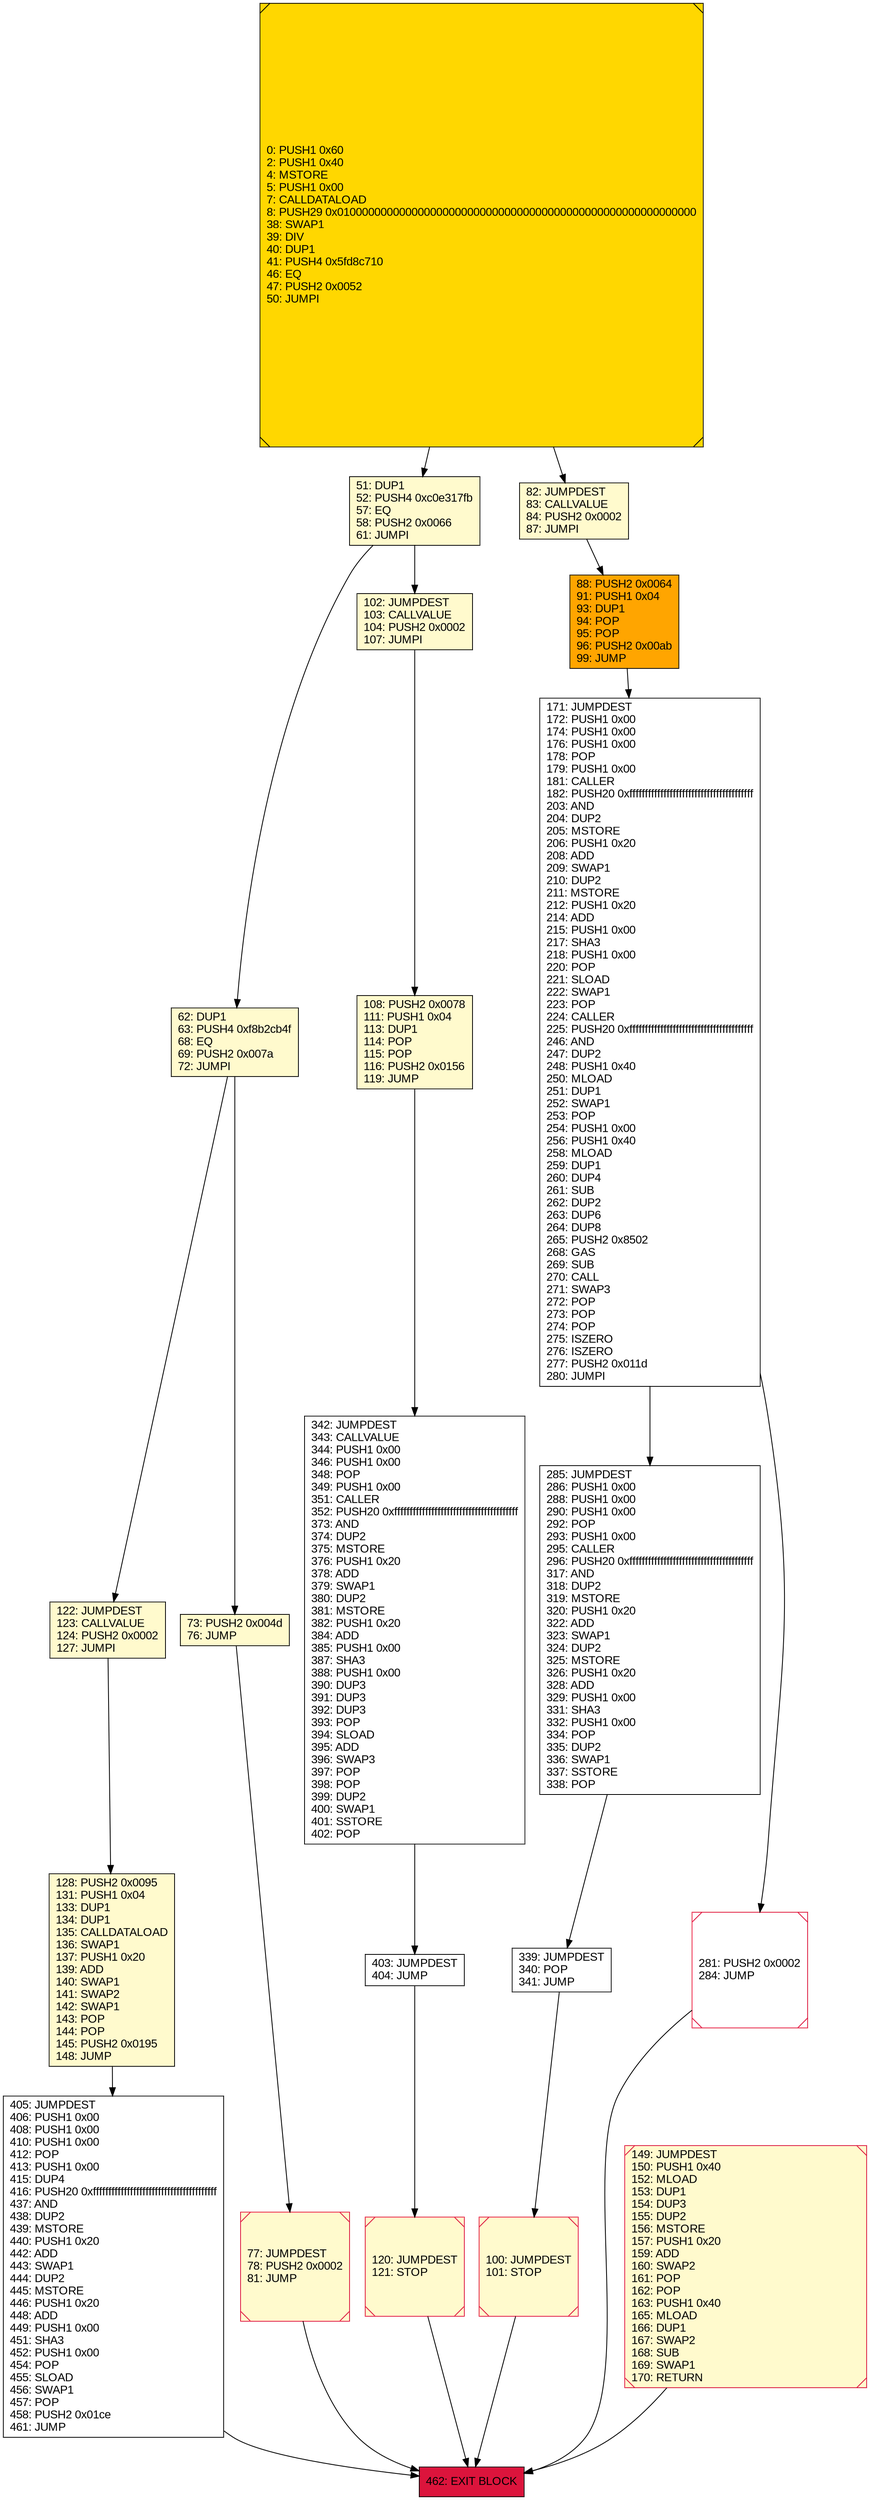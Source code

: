 digraph G {
bgcolor=transparent rankdir=UD;
node [shape=box style=filled color=black fillcolor=white fontname=arial fontcolor=black];
0 [label="0: PUSH1 0x60\l2: PUSH1 0x40\l4: MSTORE\l5: PUSH1 0x00\l7: CALLDATALOAD\l8: PUSH29 0x0100000000000000000000000000000000000000000000000000000000\l38: SWAP1\l39: DIV\l40: DUP1\l41: PUSH4 0x5fd8c710\l46: EQ\l47: PUSH2 0x0052\l50: JUMPI\l" fillcolor=lemonchiffon shape=Msquare fillcolor=gold ];
62 [label="62: DUP1\l63: PUSH4 0xf8b2cb4f\l68: EQ\l69: PUSH2 0x007a\l72: JUMPI\l" fillcolor=lemonchiffon ];
51 [label="51: DUP1\l52: PUSH4 0xc0e317fb\l57: EQ\l58: PUSH2 0x0066\l61: JUMPI\l" fillcolor=lemonchiffon ];
403 [label="403: JUMPDEST\l404: JUMP\l" ];
342 [label="342: JUMPDEST\l343: CALLVALUE\l344: PUSH1 0x00\l346: PUSH1 0x00\l348: POP\l349: PUSH1 0x00\l351: CALLER\l352: PUSH20 0xffffffffffffffffffffffffffffffffffffffff\l373: AND\l374: DUP2\l375: MSTORE\l376: PUSH1 0x20\l378: ADD\l379: SWAP1\l380: DUP2\l381: MSTORE\l382: PUSH1 0x20\l384: ADD\l385: PUSH1 0x00\l387: SHA3\l388: PUSH1 0x00\l390: DUP3\l391: DUP3\l392: DUP3\l393: POP\l394: SLOAD\l395: ADD\l396: SWAP3\l397: POP\l398: POP\l399: DUP2\l400: SWAP1\l401: SSTORE\l402: POP\l" ];
149 [label="149: JUMPDEST\l150: PUSH1 0x40\l152: MLOAD\l153: DUP1\l154: DUP3\l155: DUP2\l156: MSTORE\l157: PUSH1 0x20\l159: ADD\l160: SWAP2\l161: POP\l162: POP\l163: PUSH1 0x40\l165: MLOAD\l166: DUP1\l167: SWAP2\l168: SUB\l169: SWAP1\l170: RETURN\l" fillcolor=lemonchiffon shape=Msquare color=crimson ];
122 [label="122: JUMPDEST\l123: CALLVALUE\l124: PUSH2 0x0002\l127: JUMPI\l" fillcolor=lemonchiffon ];
285 [label="285: JUMPDEST\l286: PUSH1 0x00\l288: PUSH1 0x00\l290: PUSH1 0x00\l292: POP\l293: PUSH1 0x00\l295: CALLER\l296: PUSH20 0xffffffffffffffffffffffffffffffffffffffff\l317: AND\l318: DUP2\l319: MSTORE\l320: PUSH1 0x20\l322: ADD\l323: SWAP1\l324: DUP2\l325: MSTORE\l326: PUSH1 0x20\l328: ADD\l329: PUSH1 0x00\l331: SHA3\l332: PUSH1 0x00\l334: POP\l335: DUP2\l336: SWAP1\l337: SSTORE\l338: POP\l" ];
462 [label="462: JUMPDEST\l463: SWAP2\l464: SWAP1\l465: POP\l466: JUMP\l" ];
120 [label="120: JUMPDEST\l121: STOP\l" fillcolor=lemonchiffon shape=Msquare color=crimson ];
128 [label="128: PUSH2 0x0095\l131: PUSH1 0x04\l133: DUP1\l134: DUP1\l135: CALLDATALOAD\l136: SWAP1\l137: PUSH1 0x20\l139: ADD\l140: SWAP1\l141: SWAP2\l142: SWAP1\l143: POP\l144: POP\l145: PUSH2 0x0195\l148: JUMP\l" fillcolor=lemonchiffon ];
462 [label="462: EXIT BLOCK\l" fillcolor=crimson ];
82 [label="82: JUMPDEST\l83: CALLVALUE\l84: PUSH2 0x0002\l87: JUMPI\l" fillcolor=lemonchiffon ];
100 [label="100: JUMPDEST\l101: STOP\l" fillcolor=lemonchiffon shape=Msquare color=crimson ];
405 [label="405: JUMPDEST\l406: PUSH1 0x00\l408: PUSH1 0x00\l410: PUSH1 0x00\l412: POP\l413: PUSH1 0x00\l415: DUP4\l416: PUSH20 0xffffffffffffffffffffffffffffffffffffffff\l437: AND\l438: DUP2\l439: MSTORE\l440: PUSH1 0x20\l442: ADD\l443: SWAP1\l444: DUP2\l445: MSTORE\l446: PUSH1 0x20\l448: ADD\l449: PUSH1 0x00\l451: SHA3\l452: PUSH1 0x00\l454: POP\l455: SLOAD\l456: SWAP1\l457: POP\l458: PUSH2 0x01ce\l461: JUMP\l" ];
73 [label="73: PUSH2 0x004d\l76: JUMP\l" fillcolor=lemonchiffon ];
281 [label="281: PUSH2 0x0002\l284: JUMP\l" shape=Msquare color=crimson ];
339 [label="339: JUMPDEST\l340: POP\l341: JUMP\l" ];
88 [label="88: PUSH2 0x0064\l91: PUSH1 0x04\l93: DUP1\l94: POP\l95: POP\l96: PUSH2 0x00ab\l99: JUMP\l" fillcolor=orange ];
171 [label="171: JUMPDEST\l172: PUSH1 0x00\l174: PUSH1 0x00\l176: PUSH1 0x00\l178: POP\l179: PUSH1 0x00\l181: CALLER\l182: PUSH20 0xffffffffffffffffffffffffffffffffffffffff\l203: AND\l204: DUP2\l205: MSTORE\l206: PUSH1 0x20\l208: ADD\l209: SWAP1\l210: DUP2\l211: MSTORE\l212: PUSH1 0x20\l214: ADD\l215: PUSH1 0x00\l217: SHA3\l218: PUSH1 0x00\l220: POP\l221: SLOAD\l222: SWAP1\l223: POP\l224: CALLER\l225: PUSH20 0xffffffffffffffffffffffffffffffffffffffff\l246: AND\l247: DUP2\l248: PUSH1 0x40\l250: MLOAD\l251: DUP1\l252: SWAP1\l253: POP\l254: PUSH1 0x00\l256: PUSH1 0x40\l258: MLOAD\l259: DUP1\l260: DUP4\l261: SUB\l262: DUP2\l263: DUP6\l264: DUP8\l265: PUSH2 0x8502\l268: GAS\l269: SUB\l270: CALL\l271: SWAP3\l272: POP\l273: POP\l274: POP\l275: ISZERO\l276: ISZERO\l277: PUSH2 0x011d\l280: JUMPI\l" ];
102 [label="102: JUMPDEST\l103: CALLVALUE\l104: PUSH2 0x0002\l107: JUMPI\l" fillcolor=lemonchiffon ];
77 [label="77: JUMPDEST\l78: PUSH2 0x0002\l81: JUMP\l" fillcolor=lemonchiffon shape=Msquare color=crimson ];
108 [label="108: PUSH2 0x0078\l111: PUSH1 0x04\l113: DUP1\l114: POP\l115: POP\l116: PUSH2 0x0156\l119: JUMP\l" fillcolor=lemonchiffon ];
342 -> 403;
339 -> 100;
403 -> 120;
171 -> 281;
0 -> 82;
73 -> 77;
285 -> 339;
405 -> 462;
82 -> 88;
51 -> 102;
171 -> 285;
120 -> 462;
0 -> 51;
51 -> 62;
102 -> 108;
62 -> 122;
149 -> 462;
122 -> 128;
88 -> 171;
62 -> 73;
77 -> 462;
108 -> 342;
281 -> 462;
100 -> 462;
128 -> 405;
}
